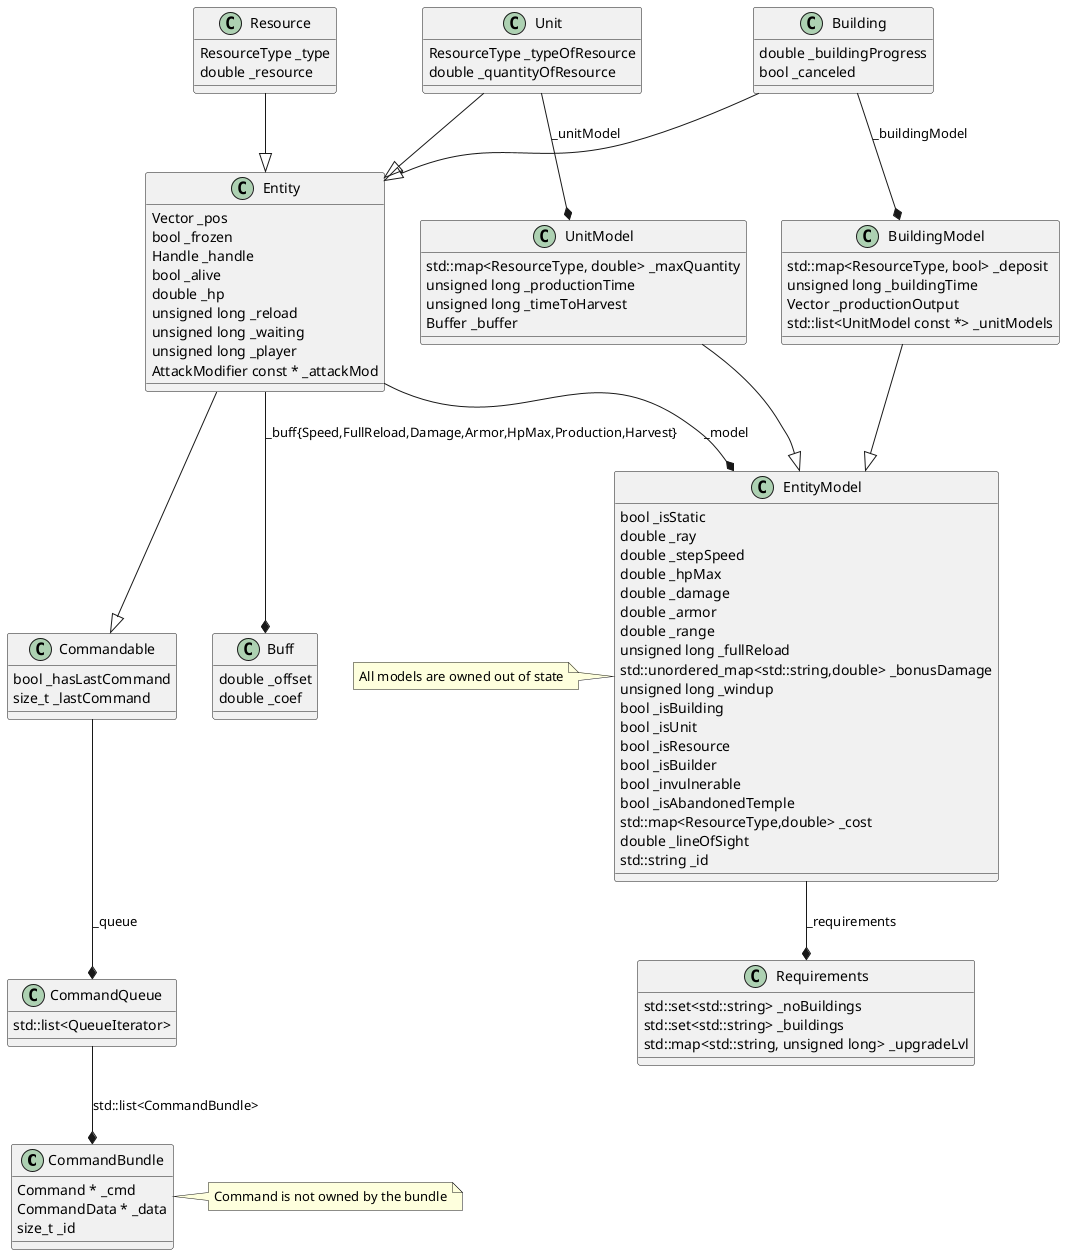 @startuml entity

class CommandBundle
note right: Command is not owned by the bundle
CommandBundle : Command * _cmd
CommandBundle : CommandData * _data
CommandBundle : size_t _id

CommandQueue --* CommandBundle : std::list<CommandBundle>
CommandQueue : std::list<QueueIterator>

Commandable --* CommandQueue : _queue
Commandable : bool _hasLastCommand
Commandable : size_t _lastCommand

Entity --|> Commandable
Entity : Vector _pos
Entity : bool _frozen
Entity : Handle _handle
Entity : bool _alive
Entity : double _hp
Entity : unsigned long _reload
Entity : unsigned long _waiting
Entity : unsigned long _player
Entity : AttackModifier const * _attackMod
Entity --* EntityModel : _model
Entity --* Buff : _buff{Speed,FullReload,Damage,Armor,HpMax,Production,Harvest}

Buff : double _offset
Buff : double _coef

class EntityModel
note left: All models are owned out of state
EntityModel : bool _isStatic
EntityModel : double _ray
EntityModel : double _stepSpeed
EntityModel : double _hpMax
EntityModel : double _damage
EntityModel : double _armor
EntityModel : double _range
EntityModel : unsigned long _fullReload
EntityModel : std::unordered_map<std::string,double> _bonusDamage
EntityModel : unsigned long _windup
EntityModel : bool _isBuilding
EntityModel : bool _isUnit
EntityModel : bool _isResource
EntityModel : bool _isBuilder
EntityModel : bool _invulnerable
EntityModel : bool _isAbandonedTemple
EntityModel : std::map<ResourceType,double> _cost
EntityModel --* Requirements : _requirements
EntityModel : double _lineOfSight
EntityModel : std::string _id

Requirements : std::set<std::string> _noBuildings
Requirements : std::set<std::string> _buildings
Requirements : std::map<std::string, unsigned long> _upgradeLvl

Building --|> Entity
Building : double _buildingProgress
Building : bool _canceled
Building --* BuildingModel : _buildingModel

BuildingModel --|> EntityModel
BuildingModel : std::map<ResourceType, bool> _deposit
BuildingModel : unsigned long _buildingTime
BuildingModel : Vector _productionOutput
BuildingModel : std::list<UnitModel const *> _unitModels

Unit --|> Entity
Unit : ResourceType _typeOfResource
Unit : double _quantityOfResource
Unit --* UnitModel : _unitModel

UnitModel --|> EntityModel
UnitModel : std::map<ResourceType, double> _maxQuantity
UnitModel : unsigned long _productionTime
UnitModel : unsigned long _timeToHarvest
UnitModel : Buffer _buffer

Resource --|> Entity
Resource : ResourceType _type
Resource : double _resource

@enduml

